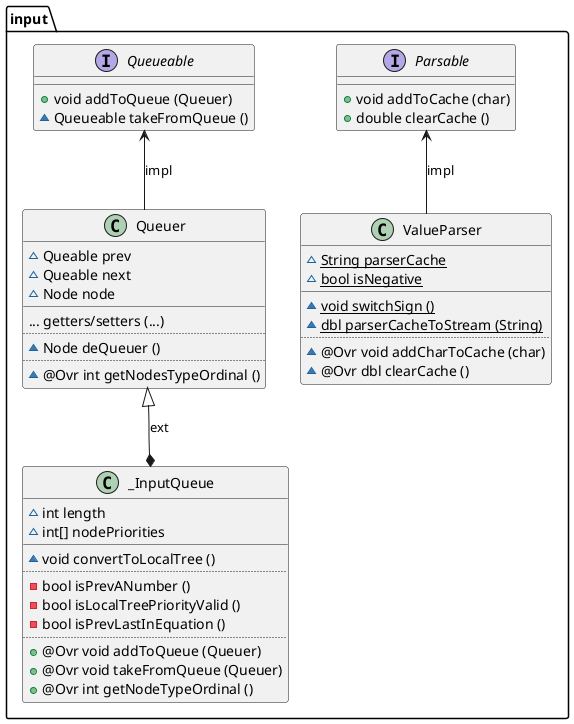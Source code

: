 @startuml

package input{

    interface Parsable{
            +  {method} void addToCache (char)
            +  {method} double clearCache ()
    }

    class ValueParser{
            ~   {field}  {static} String parserCache
            ~   {field}  {static} bool isNegative
        __
            ~   {method} {static} void switchSign ()
            ~   {method} {static} dbl parserCacheToStream (String)
        ..
            ~   {method} @Ovr void addCharToCache (char)
            ~   {method} @Ovr dbl clearCache ()
    }

    interface Queueable{
            +   {method} void addToQueue (Queuer)
            ~   {method} Queueable takeFromQueue ()
    }

    class _InputQueue{
            ~   {field}  int length
            ~   {field}  int[] nodePriorities
        __
'            ~   {method} dbl solveEquation ()
            ~   {method} void convertToLocalTree ()
        ..
            -   {method} bool isPrevANumber ()
            -   {method} bool isLocalTreePriorityValid ()
            -   {method} bool isPrevLastInEquation ()
        ..
            +   {method} @Ovr void addToQueue (Queuer)
            +   {method} @Ovr void takeFromQueue (Queuer)
            +   {method} @Ovr int getNodeTypeOrdinal ()
    }

    class Queuer{
            ~   {field}  Queable prev
            ~   {field}  Queable next
            ~   {field}  Node node
        __
                {method} ... getters/setters (...)
        ..
            ~   {method} Node deQueuer ()
        ..
            ~   {method} @Ovr int getNodesTypeOrdinal ()
'            +   {method} @Ovr void addToQueue (Queuer)
'            +   {method} @Ovr Queueable takeFromeQueue ()
    }

    Parsable        <--     ValueParser     : impl
    Queuer          <|--*   _InputQueue     : ext
    Queueable       <--     Queuer          : impl

@enduml